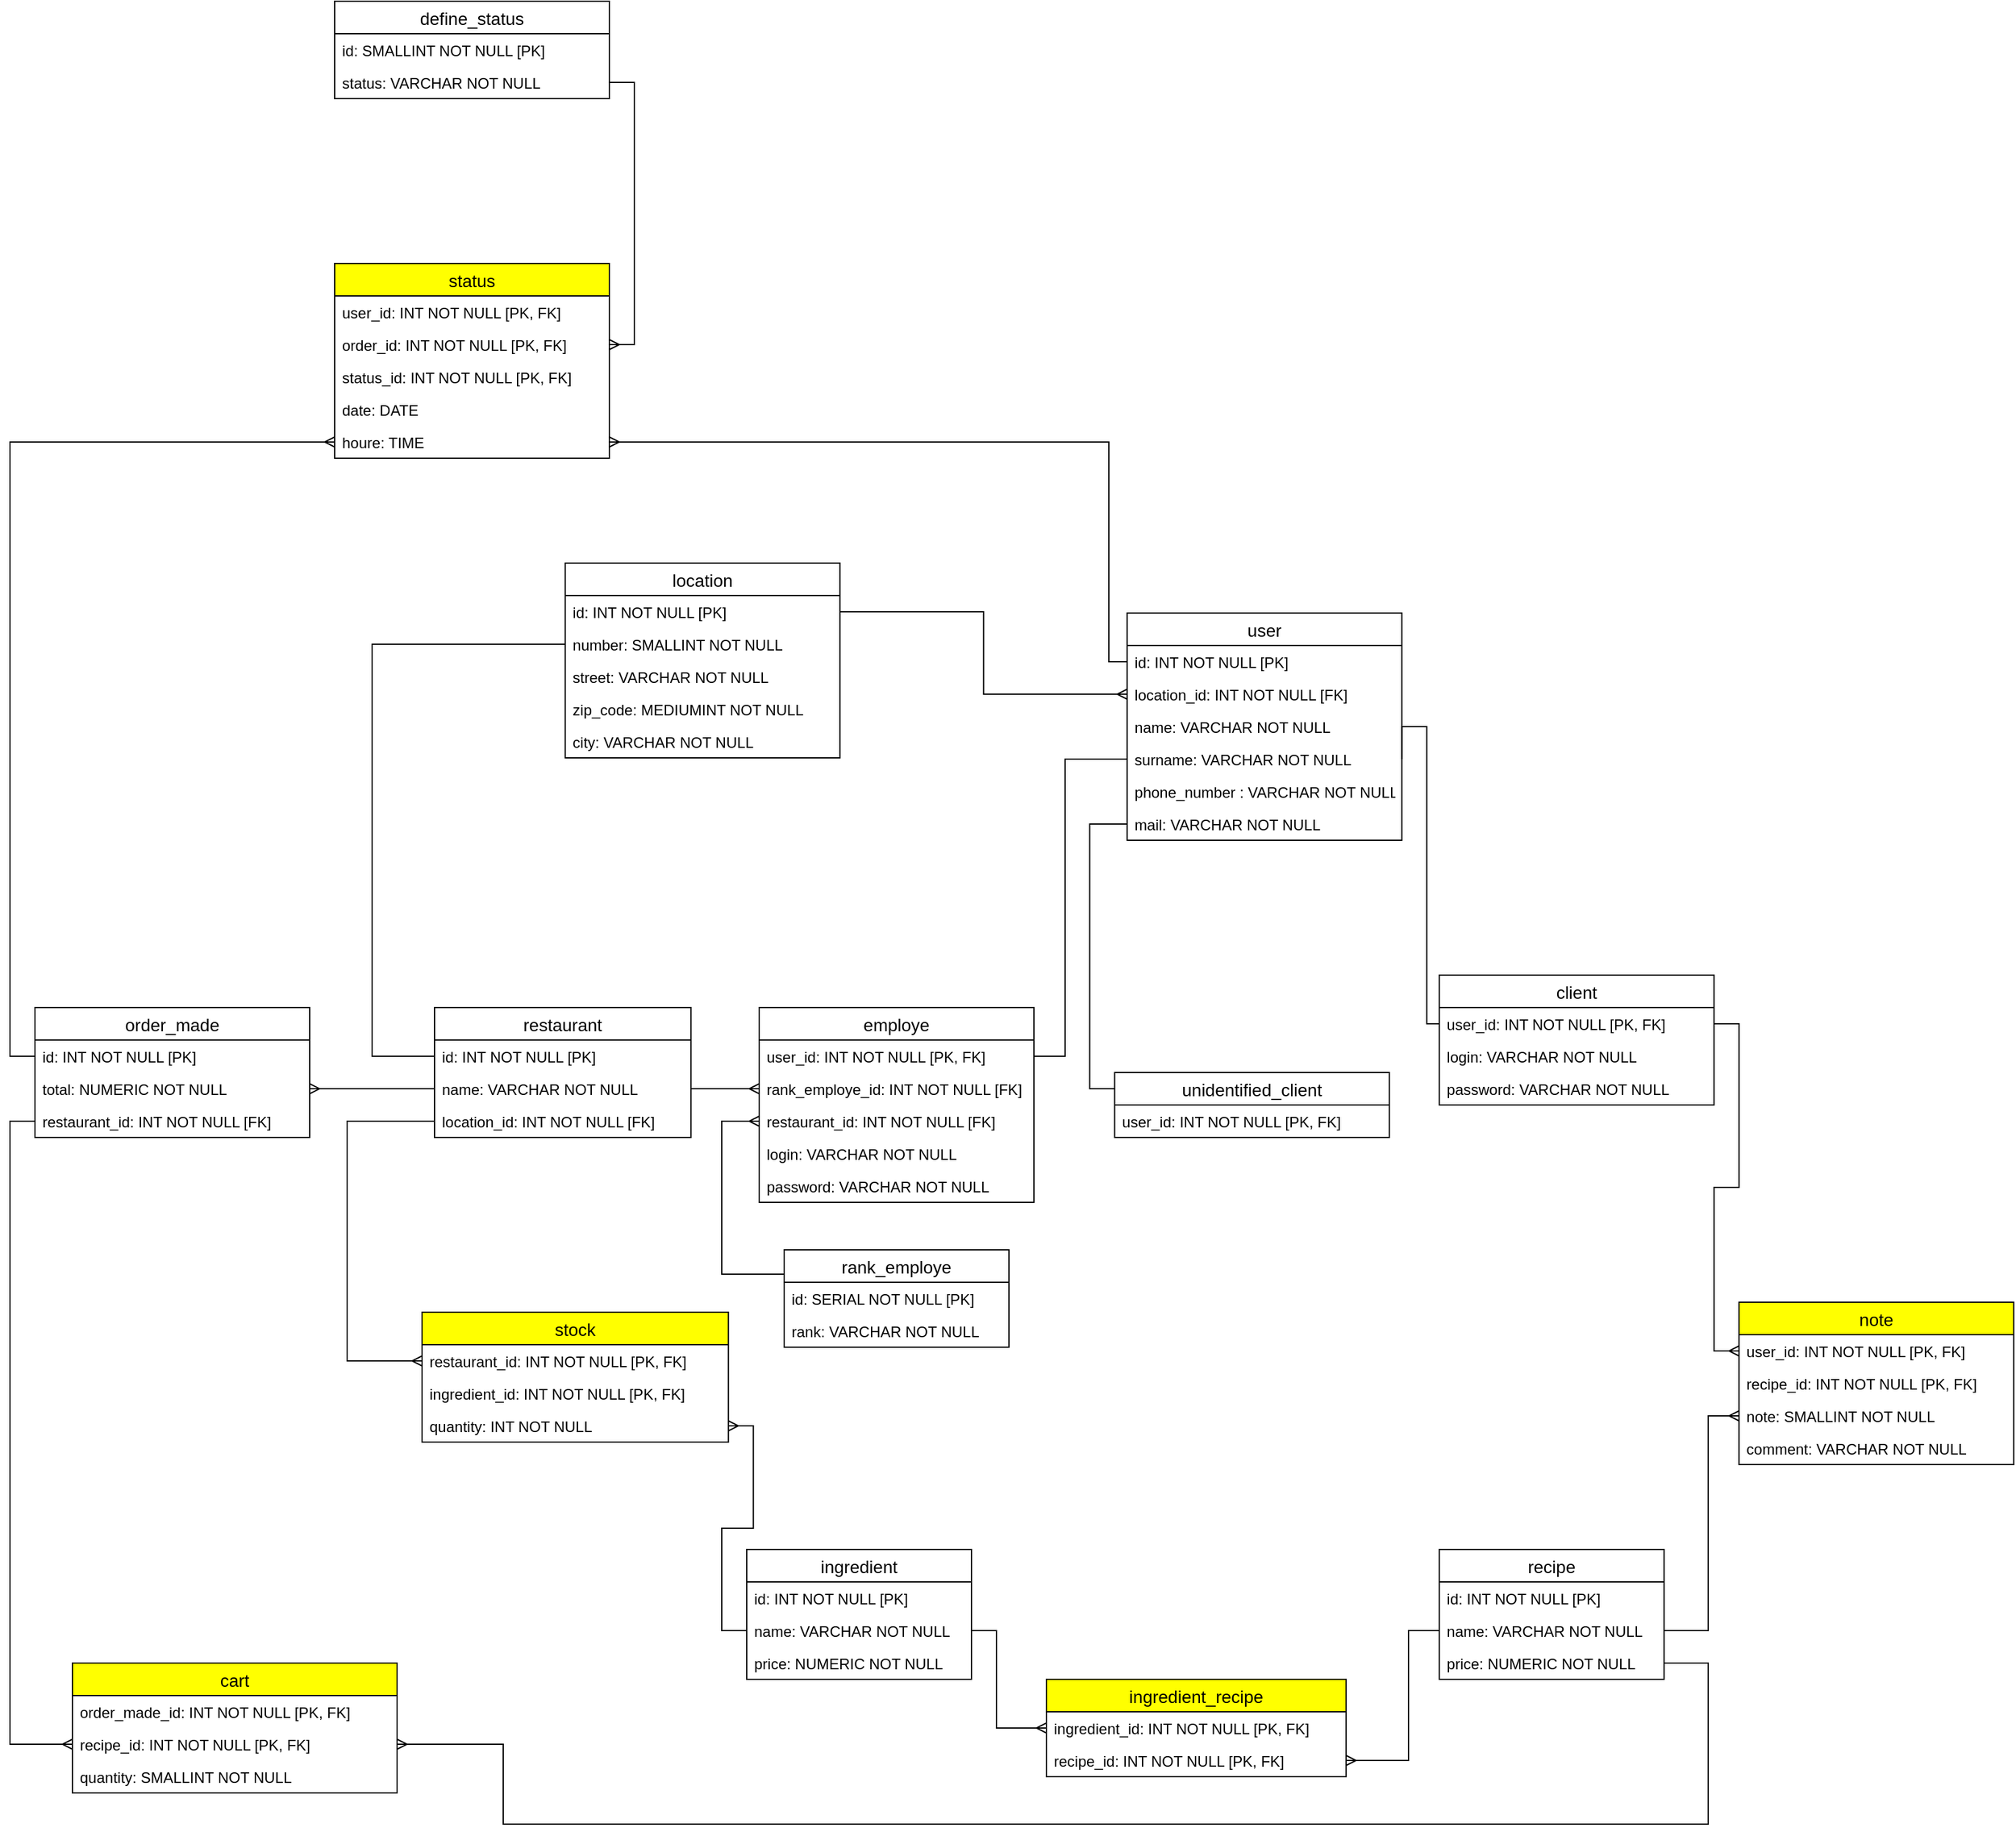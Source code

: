 <mxfile version="13.3.1" type="device"><diagram id="w1Un96-Gg3D-hxaQv8y9" name="Page-1"><mxGraphModel dx="1278" dy="2603" grid="1" gridSize="10" guides="1" tooltips="1" connect="1" arrows="1" fold="1" page="1" pageScale="1" pageWidth="1169" pageHeight="827" math="0" shadow="0"><root><mxCell id="0"/><mxCell id="1" parent="0"/><mxCell id="yK9QkEHsbMo2gQZb-u6y-4" style="edgeStyle=orthogonalEdgeStyle;rounded=0;orthogonalLoop=1;jettySize=auto;html=1;exitX=0;exitY=0.25;exitDx=0;exitDy=0;endArrow=none;endFill=0;entryX=0;entryY=0.5;entryDx=0;entryDy=0;" parent="1" source="Jl_KPv3wHxPZfp4Qd0QR-87" target="Jl_KPv3wHxPZfp4Qd0QR-50" edge="1"><mxGeometry relative="1" as="geometry"><mxPoint x="1654.67" y="-500" as="targetPoint"/></mxGeometry></mxCell><mxCell id="yK9QkEHsbMo2gQZb-u6y-2" style="edgeStyle=orthogonalEdgeStyle;rounded=0;orthogonalLoop=1;jettySize=auto;html=1;exitX=0;exitY=0.25;exitDx=0;exitDy=0;entryX=0;entryY=0.5;entryDx=0;entryDy=0;endArrow=ERmany;endFill=0;" parent="1" source="Jl_KPv3wHxPZfp4Qd0QR-66" target="sRkuaMpgPYv-Zhr0XMpz-1" edge="1"><mxGeometry relative="1" as="geometry"><Array as="points"><mxPoint x="1280" y="-171"/><mxPoint x="1280" y="-293"/></Array></mxGeometry></mxCell><mxCell id="yK9QkEHsbMo2gQZb-u6y-1" style="edgeStyle=orthogonalEdgeStyle;rounded=0;orthogonalLoop=1;jettySize=auto;html=1;exitX=1;exitY=0.5;exitDx=0;exitDy=0;entryX=0;entryY=0.5;entryDx=0;entryDy=0;endArrow=ERmany;endFill=0;" parent="1" source="Jl_KPv3wHxPZfp4Qd0QR-84" target="IeT95uy5YS2KifmsP6Df-18" edge="1"><mxGeometry relative="1" as="geometry"/></mxCell><mxCell id="yK9QkEHsbMo2gQZb-u6y-3" style="edgeStyle=orthogonalEdgeStyle;rounded=0;orthogonalLoop=1;jettySize=auto;html=1;exitX=0;exitY=0.5;exitDx=0;exitDy=0;entryX=1;entryY=0.5;entryDx=0;entryDy=0;endArrow=none;endFill=0;" parent="1" source="Jl_KPv3wHxPZfp4Qd0QR-48" target="Jl_KPv3wHxPZfp4Qd0QR-79" edge="1"><mxGeometry relative="1" as="geometry"><Array as="points"><mxPoint x="1555" y="-583"/><mxPoint x="1555" y="-345"/></Array></mxGeometry></mxCell><mxCell id="yK9QkEHsbMo2gQZb-u6y-5" style="edgeStyle=orthogonalEdgeStyle;rounded=0;orthogonalLoop=1;jettySize=auto;html=1;exitX=0;exitY=0.5;exitDx=0;exitDy=0;entryX=1;entryY=0.5;entryDx=0;entryDy=0;endArrow=none;endFill=0;" parent="1" source="Jl_KPv3wHxPZfp4Qd0QR-38" target="Jl_KPv3wHxPZfp4Qd0QR-48" edge="1"><mxGeometry relative="1" as="geometry"><Array as="points"><mxPoint x="1844.67" y="-371"/><mxPoint x="1844.67" y="-609"/></Array></mxGeometry></mxCell><mxCell id="yK9QkEHsbMo2gQZb-u6y-6" style="edgeStyle=orthogonalEdgeStyle;rounded=0;orthogonalLoop=1;jettySize=auto;html=1;exitX=0;exitY=0.5;exitDx=0;exitDy=0;entryX=1;entryY=0.5;entryDx=0;entryDy=0;endArrow=ERmany;endFill=0;" parent="1" source="Jl_KPv3wHxPZfp4Qd0QR-47" target="IeT95uy5YS2KifmsP6Df-41" edge="1"><mxGeometry relative="1" as="geometry"><Array as="points"><mxPoint x="1590" y="-661"/><mxPoint x="1590" y="-837"/></Array></mxGeometry></mxCell><mxCell id="yK9QkEHsbMo2gQZb-u6y-7" style="edgeStyle=orthogonalEdgeStyle;rounded=0;orthogonalLoop=1;jettySize=auto;html=1;exitX=0;exitY=0.5;exitDx=0;exitDy=0;entryX=0;entryY=0.5;entryDx=0;entryDy=0;endArrow=ERmany;endFill=0;" parent="1" source="Jl_KPv3wHxPZfp4Qd0QR-71" target="IeT95uy5YS2KifmsP6Df-41" edge="1"><mxGeometry relative="1" as="geometry"><Array as="points"><mxPoint x="710" y="-345"/><mxPoint x="710" y="-837"/></Array></mxGeometry></mxCell><mxCell id="yK9QkEHsbMo2gQZb-u6y-8" style="edgeStyle=orthogonalEdgeStyle;rounded=0;orthogonalLoop=1;jettySize=auto;html=1;exitX=0;exitY=0.5;exitDx=0;exitDy=0;entryX=1;entryY=0.5;entryDx=0;entryDy=0;endArrow=ERmany;endFill=0;" parent="1" source="Jl_KPv3wHxPZfp4Qd0QR-84" target="Jl_KPv3wHxPZfp4Qd0QR-86" edge="1"><mxGeometry relative="1" as="geometry"/></mxCell><mxCell id="yK9QkEHsbMo2gQZb-u6y-9" style="edgeStyle=orthogonalEdgeStyle;rounded=0;orthogonalLoop=1;jettySize=auto;html=1;exitX=0;exitY=0.5;exitDx=0;exitDy=0;entryX=0;entryY=0.5;entryDx=0;entryDy=0;endArrow=ERmany;endFill=0;" parent="1" source="Jl_KPv3wHxPZfp4Qd0QR-53" target="IeT95uy5YS2KifmsP6Df-30" edge="1"><mxGeometry relative="1" as="geometry"><Array as="points"><mxPoint x="980" y="-293"/><mxPoint x="980" y="-101"/></Array></mxGeometry></mxCell><mxCell id="yK9QkEHsbMo2gQZb-u6y-10" style="edgeStyle=orthogonalEdgeStyle;rounded=0;orthogonalLoop=1;jettySize=auto;html=1;exitX=1;exitY=0.5;exitDx=0;exitDy=0;entryX=0;entryY=0.5;entryDx=0;entryDy=0;endArrow=none;endFill=0;startArrow=ERmany;startFill=0;" parent="1" source="IeT95uy5YS2KifmsP6Df-26" target="Jl_KPv3wHxPZfp4Qd0QR-85" edge="1"><mxGeometry relative="1" as="geometry"/></mxCell><mxCell id="yK9QkEHsbMo2gQZb-u6y-11" style="edgeStyle=orthogonalEdgeStyle;rounded=0;orthogonalLoop=1;jettySize=auto;html=1;exitX=1;exitY=0.5;exitDx=0;exitDy=0;entryX=0;entryY=0.5;entryDx=0;entryDy=0;startArrow=none;startFill=0;endArrow=ERmany;endFill=0;" parent="1" source="Jl_KPv3wHxPZfp4Qd0QR-85" target="Jl_KPv3wHxPZfp4Qd0QR-102" edge="1"><mxGeometry relative="1" as="geometry"><Array as="points"><mxPoint x="1500" y="115"/><mxPoint x="1500" y="193"/></Array></mxGeometry></mxCell><mxCell id="yK9QkEHsbMo2gQZb-u6y-12" style="edgeStyle=orthogonalEdgeStyle;rounded=0;orthogonalLoop=1;jettySize=auto;html=1;exitX=1;exitY=0.5;exitDx=0;exitDy=0;entryX=0;entryY=0.5;entryDx=0;entryDy=0;startArrow=ERmany;startFill=0;endArrow=none;endFill=0;" parent="1" source="Jl_KPv3wHxPZfp4Qd0QR-103" target="KxdXnhwv-9RvHlN4lZD0-20" edge="1"><mxGeometry relative="1" as="geometry"><Array as="points"><mxPoint x="1830" y="219"/><mxPoint x="1830" y="115"/></Array></mxGeometry></mxCell><mxCell id="yK9QkEHsbMo2gQZb-u6y-14" style="edgeStyle=orthogonalEdgeStyle;rounded=0;orthogonalLoop=1;jettySize=auto;html=1;exitX=0;exitY=0.5;exitDx=0;exitDy=0;entryX=1;entryY=0.5;entryDx=0;entryDy=0;startArrow=ERmany;startFill=0;endArrow=none;endFill=0;" parent="1" source="KxdXnhwv-9RvHlN4lZD0-11" target="Jl_KPv3wHxPZfp4Qd0QR-38" edge="1"><mxGeometry relative="1" as="geometry"><mxPoint x="2075.99" y="-335.848" as="targetPoint"/></mxGeometry></mxCell><mxCell id="yK9QkEHsbMo2gQZb-u6y-15" style="edgeStyle=orthogonalEdgeStyle;rounded=0;orthogonalLoop=1;jettySize=auto;html=1;exitX=0;exitY=0.5;exitDx=0;exitDy=0;entryX=1;entryY=0.5;entryDx=0;entryDy=0;startArrow=ERmany;startFill=0;endArrow=none;endFill=0;" parent="1" source="KxdXnhwv-9RvHlN4lZD0-13" target="KxdXnhwv-9RvHlN4lZD0-20" edge="1"><mxGeometry relative="1" as="geometry"><Array as="points"><mxPoint x="2070" y="-57"/><mxPoint x="2070" y="115"/></Array></mxGeometry></mxCell><mxCell id="yK9QkEHsbMo2gQZb-u6y-18" style="edgeStyle=orthogonalEdgeStyle;rounded=0;orthogonalLoop=1;jettySize=auto;html=1;entryX=0;entryY=0.5;entryDx=0;entryDy=0;startArrow=ERmany;startFill=0;endArrow=none;endFill=0;exitX=0;exitY=0.5;exitDx=0;exitDy=0;" parent="1" source="CuZhnW8yilsVk-IzMMFu-3" edge="1"><mxGeometry relative="1" as="geometry"><mxPoint x="784.67" y="220" as="sourcePoint"/><Array as="points"><mxPoint x="710" y="206"/><mxPoint x="710" y="-293"/></Array><mxPoint x="730.0" y="-293" as="targetPoint"/></mxGeometry></mxCell><mxCell id="yK9QkEHsbMo2gQZb-u6y-19" style="edgeStyle=orthogonalEdgeStyle;rounded=0;orthogonalLoop=1;jettySize=auto;html=1;exitX=1;exitY=0.5;exitDx=0;exitDy=0;startArrow=ERmany;startFill=0;endArrow=none;endFill=0;entryX=1;entryY=0.5;entryDx=0;entryDy=0;" parent="1" source="CuZhnW8yilsVk-IzMMFu-3" target="Jl_KPv3wHxPZfp4Qd0QR-64" edge="1"><mxGeometry relative="1" as="geometry"><mxPoint x="1484.67" y="240.0" as="targetPoint"/><Array as="points"><mxPoint x="1105" y="206"/><mxPoint x="1105" y="270"/><mxPoint x="2070" y="270"/><mxPoint x="2070" y="141"/></Array></mxGeometry></mxCell><mxCell id="Jl_KPv3wHxPZfp4Qd0QR-46" value="user" style="swimlane;fontStyle=0;childLayout=stackLayout;horizontal=1;startSize=26;horizontalStack=0;resizeParent=1;resizeParentMax=0;resizeLast=0;collapsible=1;marginBottom=0;align=center;fontSize=14;labelBackgroundColor=#ffffff;strokeColor=#000000;" parent="1" vertex="1"><mxGeometry x="1604.67" y="-700" width="220" height="182" as="geometry"/></mxCell><mxCell id="Jl_KPv3wHxPZfp4Qd0QR-47" value="id: INT NOT NULL [PK]" style="text;strokeColor=none;fillColor=none;spacingLeft=4;spacingRight=4;overflow=hidden;rotatable=0;points=[[0,0.5],[1,0.5]];portConstraint=eastwest;fontSize=12;" parent="Jl_KPv3wHxPZfp4Qd0QR-46" vertex="1"><mxGeometry y="26" width="220" height="26" as="geometry"/></mxCell><mxCell id="yK9QkEHsbMo2gQZb-u6y-27" value="location_id: INT NOT NULL [FK]" style="text;strokeColor=none;fillColor=none;spacingLeft=4;spacingRight=4;overflow=hidden;rotatable=0;points=[[0,0.5],[1,0.5]];portConstraint=eastwest;fontSize=12;" parent="Jl_KPv3wHxPZfp4Qd0QR-46" vertex="1"><mxGeometry y="52" width="220" height="26" as="geometry"/></mxCell><mxCell id="Jl_KPv3wHxPZfp4Qd0QR-82" value="name: VARCHAR NOT NULL" style="text;strokeColor=none;fillColor=none;spacingLeft=4;spacingRight=4;overflow=hidden;rotatable=0;points=[[0,0.5],[1,0.5]];portConstraint=eastwest;fontSize=12;" parent="Jl_KPv3wHxPZfp4Qd0QR-46" vertex="1"><mxGeometry y="78" width="220" height="26" as="geometry"/></mxCell><mxCell id="Jl_KPv3wHxPZfp4Qd0QR-48" value="surname: VARCHAR NOT NULL" style="text;strokeColor=none;fillColor=none;spacingLeft=4;spacingRight=4;overflow=hidden;rotatable=0;points=[[0,0.5],[1,0.5]];portConstraint=eastwest;fontSize=12;" parent="Jl_KPv3wHxPZfp4Qd0QR-46" vertex="1"><mxGeometry y="104" width="220" height="26" as="geometry"/></mxCell><mxCell id="Jl_KPv3wHxPZfp4Qd0QR-49" value="phone_number : VARCHAR NOT NULL" style="text;strokeColor=none;fillColor=none;spacingLeft=4;spacingRight=4;overflow=hidden;rotatable=0;points=[[0,0.5],[1,0.5]];portConstraint=eastwest;fontSize=12;" parent="Jl_KPv3wHxPZfp4Qd0QR-46" vertex="1"><mxGeometry y="130" width="220" height="26" as="geometry"/></mxCell><mxCell id="Jl_KPv3wHxPZfp4Qd0QR-50" value="mail: VARCHAR NOT NULL" style="text;strokeColor=none;fillColor=none;spacingLeft=4;spacingRight=4;overflow=hidden;rotatable=0;points=[[0,0.5],[1,0.5]];portConstraint=eastwest;fontSize=12;" parent="Jl_KPv3wHxPZfp4Qd0QR-46" vertex="1"><mxGeometry y="156" width="220" height="26" as="geometry"/></mxCell><mxCell id="Jl_KPv3wHxPZfp4Qd0QR-37" value="client" style="swimlane;fontStyle=0;childLayout=stackLayout;horizontal=1;startSize=26;horizontalStack=0;resizeParent=1;resizeParentMax=0;resizeLast=0;collapsible=1;marginBottom=0;align=center;fontSize=14;labelBackgroundColor=#ffffff;strokeColor=#000000;" parent="1" vertex="1"><mxGeometry x="1854.67" y="-410" width="220" height="104" as="geometry"/></mxCell><mxCell id="Jl_KPv3wHxPZfp4Qd0QR-38" value="user_id: INT NOT NULL [PK, FK]" style="text;strokeColor=none;fillColor=none;spacingLeft=4;spacingRight=4;overflow=hidden;rotatable=0;points=[[0,0.5],[1,0.5]];portConstraint=eastwest;fontSize=12;" parent="Jl_KPv3wHxPZfp4Qd0QR-37" vertex="1"><mxGeometry y="26" width="220" height="26" as="geometry"/></mxCell><mxCell id="8IsVejjLXeUHHEDnK7iu-3" value="login: VARCHAR NOT NULL" style="text;strokeColor=none;fillColor=none;spacingLeft=4;spacingRight=4;overflow=hidden;rotatable=0;points=[[0,0.5],[1,0.5]];portConstraint=eastwest;fontSize=12;" parent="Jl_KPv3wHxPZfp4Qd0QR-37" vertex="1"><mxGeometry y="52" width="220" height="26" as="geometry"/></mxCell><mxCell id="8IsVejjLXeUHHEDnK7iu-4" value="password: VARCHAR NOT NULL" style="text;strokeColor=none;fillColor=none;spacingLeft=4;spacingRight=4;overflow=hidden;rotatable=0;points=[[0,0.5],[1,0.5]];portConstraint=eastwest;fontSize=12;" parent="Jl_KPv3wHxPZfp4Qd0QR-37" vertex="1"><mxGeometry y="78" width="220" height="26" as="geometry"/></mxCell><mxCell id="Jl_KPv3wHxPZfp4Qd0QR-87" value="unidentified_client" style="swimlane;fontStyle=0;childLayout=stackLayout;horizontal=1;startSize=26;horizontalStack=0;resizeParent=1;resizeParentMax=0;resizeLast=0;collapsible=1;marginBottom=0;align=center;fontSize=14;labelBackgroundColor=#ffffff;strokeColor=#000000;" parent="1" vertex="1"><mxGeometry x="1594.67" y="-332" width="220" height="52" as="geometry"/></mxCell><mxCell id="Jl_KPv3wHxPZfp4Qd0QR-88" value="user_id: INT NOT NULL [PK, FK]" style="text;strokeColor=none;fillColor=none;spacingLeft=4;spacingRight=4;overflow=hidden;rotatable=0;points=[[0,0.5],[1,0.5]];portConstraint=eastwest;fontSize=12;" parent="Jl_KPv3wHxPZfp4Qd0QR-87" vertex="1"><mxGeometry y="26" width="220" height="26" as="geometry"/></mxCell><mxCell id="KxdXnhwv-9RvHlN4lZD0-10" value="note" style="swimlane;fontStyle=0;childLayout=stackLayout;horizontal=1;startSize=26;horizontalStack=0;resizeParent=1;resizeParentMax=0;resizeLast=0;collapsible=1;marginBottom=0;align=center;fontSize=14;labelBackgroundColor=none;strokeColor=#000000;fillColor=#FFFF00;" parent="1" vertex="1"><mxGeometry x="2094.67" y="-148" width="220" height="130" as="geometry"/></mxCell><mxCell id="KxdXnhwv-9RvHlN4lZD0-11" value="user_id: INT NOT NULL [PK, FK]" style="text;strokeColor=none;fillColor=none;spacingLeft=4;spacingRight=4;overflow=hidden;rotatable=0;points=[[0,0.5],[1,0.5]];portConstraint=eastwest;fontSize=12;" parent="KxdXnhwv-9RvHlN4lZD0-10" vertex="1"><mxGeometry y="26" width="220" height="26" as="geometry"/></mxCell><mxCell id="KxdXnhwv-9RvHlN4lZD0-12" value="recipe_id: INT NOT NULL [PK, FK]" style="text;strokeColor=none;fillColor=none;spacingLeft=4;spacingRight=4;overflow=hidden;rotatable=0;points=[[0,0.5],[1,0.5]];portConstraint=eastwest;fontSize=12;" parent="KxdXnhwv-9RvHlN4lZD0-10" vertex="1"><mxGeometry y="52" width="220" height="26" as="geometry"/></mxCell><mxCell id="KxdXnhwv-9RvHlN4lZD0-13" value="note: SMALLINT NOT NULL" style="text;strokeColor=none;fillColor=none;spacingLeft=4;spacingRight=4;overflow=hidden;rotatable=0;points=[[0,0.5],[1,0.5]];portConstraint=eastwest;fontSize=12;" parent="KxdXnhwv-9RvHlN4lZD0-10" vertex="1"><mxGeometry y="78" width="220" height="26" as="geometry"/></mxCell><mxCell id="KxdXnhwv-9RvHlN4lZD0-14" value="comment: VARCHAR NOT NULL" style="text;strokeColor=none;fillColor=none;spacingLeft=4;spacingRight=4;overflow=hidden;rotatable=0;points=[[0,0.5],[1,0.5]];portConstraint=eastwest;fontSize=12;" parent="KxdXnhwv-9RvHlN4lZD0-10" vertex="1"><mxGeometry y="104" width="220" height="26" as="geometry"/></mxCell><mxCell id="IeT95uy5YS2KifmsP6Df-37" value="status" style="swimlane;fontStyle=0;childLayout=stackLayout;horizontal=1;startSize=26;horizontalStack=0;resizeParent=1;resizeParentMax=0;resizeLast=0;collapsible=1;marginBottom=0;align=center;fontSize=14;labelBackgroundColor=none;strokeColor=#000000;fillColor=#FFFF00;" parent="1" vertex="1"><mxGeometry x="970.0" y="-980" width="220" height="156" as="geometry"/></mxCell><mxCell id="IeT95uy5YS2KifmsP6Df-38" value="user_id: INT NOT NULL [PK, FK]" style="text;strokeColor=none;fillColor=none;spacingLeft=4;spacingRight=4;overflow=hidden;rotatable=0;points=[[0,0.5],[1,0.5]];portConstraint=eastwest;fontSize=12;" parent="IeT95uy5YS2KifmsP6Df-37" vertex="1"><mxGeometry y="26" width="220" height="26" as="geometry"/></mxCell><mxCell id="IeT95uy5YS2KifmsP6Df-39" value="order_id: INT NOT NULL [PK, FK]" style="text;strokeColor=none;fillColor=none;spacingLeft=4;spacingRight=4;overflow=hidden;rotatable=0;points=[[0,0.5],[1,0.5]];portConstraint=eastwest;fontSize=12;" parent="IeT95uy5YS2KifmsP6Df-37" vertex="1"><mxGeometry y="52" width="220" height="26" as="geometry"/></mxCell><mxCell id="IeT95uy5YS2KifmsP6Df-42" value="status_id: INT NOT NULL [PK, FK]" style="text;strokeColor=none;fillColor=none;spacingLeft=4;spacingRight=4;overflow=hidden;rotatable=0;points=[[0,0.5],[1,0.5]];portConstraint=eastwest;fontSize=12;" parent="IeT95uy5YS2KifmsP6Df-37" vertex="1"><mxGeometry y="78" width="220" height="26" as="geometry"/></mxCell><mxCell id="IeT95uy5YS2KifmsP6Df-40" value="date: DATE" style="text;strokeColor=none;fillColor=none;spacingLeft=4;spacingRight=4;overflow=hidden;rotatable=0;points=[[0,0.5],[1,0.5]];portConstraint=eastwest;fontSize=12;" parent="IeT95uy5YS2KifmsP6Df-37" vertex="1"><mxGeometry y="104" width="220" height="26" as="geometry"/></mxCell><mxCell id="IeT95uy5YS2KifmsP6Df-41" value="houre: TIME" style="text;strokeColor=none;fillColor=none;spacingLeft=4;spacingRight=4;overflow=hidden;rotatable=0;points=[[0,0.5],[1,0.5]];portConstraint=eastwest;fontSize=12;" parent="IeT95uy5YS2KifmsP6Df-37" vertex="1"><mxGeometry y="130" width="220" height="26" as="geometry"/></mxCell><mxCell id="yK9QkEHsbMo2gQZb-u6y-21" value="location" style="swimlane;fontStyle=0;childLayout=stackLayout;horizontal=1;startSize=26;horizontalStack=0;resizeParent=1;resizeParentMax=0;resizeLast=0;collapsible=1;marginBottom=0;align=center;fontSize=14;labelBackgroundColor=none;strokeColor=#000000;fillColor=none;" parent="1" vertex="1"><mxGeometry x="1154.67" y="-740" width="220" height="156" as="geometry"/></mxCell><mxCell id="yK9QkEHsbMo2gQZb-u6y-22" value="id: INT NOT NULL [PK]" style="text;strokeColor=none;fillColor=none;spacingLeft=4;spacingRight=4;overflow=hidden;rotatable=0;points=[[0,0.5],[1,0.5]];portConstraint=eastwest;fontSize=12;" parent="yK9QkEHsbMo2gQZb-u6y-21" vertex="1"><mxGeometry y="26" width="220" height="26" as="geometry"/></mxCell><mxCell id="yK9QkEHsbMo2gQZb-u6y-30" value="number: SMALLINT NOT NULL" style="text;strokeColor=none;fillColor=none;spacingLeft=4;spacingRight=4;overflow=hidden;rotatable=0;points=[[0,0.5],[1,0.5]];portConstraint=eastwest;fontSize=12;" parent="yK9QkEHsbMo2gQZb-u6y-21" vertex="1"><mxGeometry y="52" width="220" height="26" as="geometry"/></mxCell><mxCell id="yK9QkEHsbMo2gQZb-u6y-23" value="street: VARCHAR NOT NULL" style="text;strokeColor=none;fillColor=none;spacingLeft=4;spacingRight=4;overflow=hidden;rotatable=0;points=[[0,0.5],[1,0.5]];portConstraint=eastwest;fontSize=12;" parent="yK9QkEHsbMo2gQZb-u6y-21" vertex="1"><mxGeometry y="78" width="220" height="26" as="geometry"/></mxCell><mxCell id="yK9QkEHsbMo2gQZb-u6y-24" value="zip_code: MEDIUMINT NOT NULL" style="text;strokeColor=none;fillColor=none;spacingLeft=4;spacingRight=4;overflow=hidden;rotatable=0;points=[[0,0.5],[1,0.5]];portConstraint=eastwest;fontSize=12;" parent="yK9QkEHsbMo2gQZb-u6y-21" vertex="1"><mxGeometry y="104" width="220" height="26" as="geometry"/></mxCell><mxCell id="yK9QkEHsbMo2gQZb-u6y-25" value="city: VARCHAR NOT NULL" style="text;strokeColor=none;fillColor=none;spacingLeft=4;spacingRight=4;overflow=hidden;rotatable=0;points=[[0,0.5],[1,0.5]];portConstraint=eastwest;fontSize=12;" parent="yK9QkEHsbMo2gQZb-u6y-21" vertex="1"><mxGeometry y="130" width="220" height="26" as="geometry"/></mxCell><mxCell id="yK9QkEHsbMo2gQZb-u6y-28" style="edgeStyle=orthogonalEdgeStyle;rounded=0;orthogonalLoop=1;jettySize=auto;html=1;entryX=1;entryY=0.5;entryDx=0;entryDy=0;startArrow=ERmany;startFill=0;endArrow=none;endFill=0;exitX=0;exitY=0.5;exitDx=0;exitDy=0;" parent="1" source="yK9QkEHsbMo2gQZb-u6y-27" target="yK9QkEHsbMo2gQZb-u6y-22" edge="1"><mxGeometry relative="1" as="geometry"><mxPoint x="1550" y="-635" as="sourcePoint"/></mxGeometry></mxCell><mxCell id="yK9QkEHsbMo2gQZb-u6y-29" style="edgeStyle=orthogonalEdgeStyle;rounded=0;orthogonalLoop=1;jettySize=auto;html=1;entryX=0;entryY=0.5;entryDx=0;entryDy=0;startArrow=none;startFill=0;endArrow=none;endFill=0;exitX=0;exitY=0.5;exitDx=0;exitDy=0;" parent="1" source="yK9QkEHsbMo2gQZb-u6y-30" target="Jl_KPv3wHxPZfp4Qd0QR-52" edge="1"><mxGeometry relative="1" as="geometry"><mxPoint x="1120" y="-700" as="sourcePoint"/><Array as="points"><mxPoint x="1000" y="-675"/><mxPoint x="1000" y="-345"/></Array></mxGeometry></mxCell><mxCell id="Jl_KPv3wHxPZfp4Qd0QR-70" value="order_made" style="swimlane;fontStyle=0;childLayout=stackLayout;horizontal=1;startSize=26;horizontalStack=0;resizeParent=1;resizeParentMax=0;resizeLast=0;collapsible=1;marginBottom=0;align=center;fontSize=14;labelBackgroundColor=#ffffff;strokeColor=#000000;" parent="1" vertex="1"><mxGeometry x="730" y="-384" width="220" height="104" as="geometry"/></mxCell><mxCell id="Jl_KPv3wHxPZfp4Qd0QR-71" value="id: INT NOT NULL [PK]" style="text;strokeColor=none;fillColor=none;spacingLeft=4;spacingRight=4;overflow=hidden;rotatable=0;points=[[0,0.5],[1,0.5]];portConstraint=eastwest;fontSize=12;" parent="Jl_KPv3wHxPZfp4Qd0QR-70" vertex="1"><mxGeometry y="26" width="220" height="26" as="geometry"/></mxCell><mxCell id="Jl_KPv3wHxPZfp4Qd0QR-86" value="total: NUMERIC NOT NULL" style="text;strokeColor=none;fillColor=none;spacingLeft=4;spacingRight=4;overflow=hidden;rotatable=0;points=[[0,0.5],[1,0.5]];portConstraint=eastwest;fontSize=12;" parent="Jl_KPv3wHxPZfp4Qd0QR-70" vertex="1"><mxGeometry y="52" width="220" height="26" as="geometry"/></mxCell><mxCell id="yK9QkEHsbMo2gQZb-u6y-20" value="restaurant_id: INT NOT NULL [FK]" style="text;strokeColor=none;fillColor=none;spacingLeft=4;spacingRight=4;overflow=hidden;rotatable=0;points=[[0,0.5],[1,0.5]];portConstraint=eastwest;fontSize=12;" parent="Jl_KPv3wHxPZfp4Qd0QR-70" vertex="1"><mxGeometry y="78" width="220" height="26" as="geometry"/></mxCell><mxCell id="Jl_KPv3wHxPZfp4Qd0QR-51" value="restaurant" style="swimlane;fontStyle=0;childLayout=stackLayout;horizontal=1;startSize=26;horizontalStack=0;resizeParent=1;resizeParentMax=0;resizeLast=0;collapsible=1;marginBottom=0;align=center;fontSize=14;labelBackgroundColor=#ffffff;strokeColor=#000000;" parent="1" vertex="1"><mxGeometry x="1050" y="-384" width="205.33" height="104" as="geometry"/></mxCell><mxCell id="Jl_KPv3wHxPZfp4Qd0QR-52" value="id: INT NOT NULL [PK]" style="text;strokeColor=none;fillColor=none;spacingLeft=4;spacingRight=4;overflow=hidden;rotatable=0;points=[[0,0.5],[1,0.5]];portConstraint=eastwest;fontSize=12;" parent="Jl_KPv3wHxPZfp4Qd0QR-51" vertex="1"><mxGeometry y="26" width="205.33" height="26" as="geometry"/></mxCell><mxCell id="Jl_KPv3wHxPZfp4Qd0QR-84" value="name: VARCHAR NOT NULL" style="text;strokeColor=none;fillColor=none;spacingLeft=4;spacingRight=4;overflow=hidden;rotatable=0;points=[[0,0.5],[1,0.5]];portConstraint=eastwest;fontSize=12;" parent="Jl_KPv3wHxPZfp4Qd0QR-51" vertex="1"><mxGeometry y="52" width="205.33" height="26" as="geometry"/></mxCell><mxCell id="Jl_KPv3wHxPZfp4Qd0QR-53" value="location_id: INT NOT NULL [FK]" style="text;strokeColor=none;fillColor=none;spacingLeft=4;spacingRight=4;overflow=hidden;rotatable=0;points=[[0,0.5],[1,0.5]];portConstraint=eastwest;fontSize=12;" parent="Jl_KPv3wHxPZfp4Qd0QR-51" vertex="1"><mxGeometry y="78" width="205.33" height="26" as="geometry"/></mxCell><mxCell id="Jl_KPv3wHxPZfp4Qd0QR-78" value="employe" style="swimlane;fontStyle=0;childLayout=stackLayout;horizontal=1;startSize=26;horizontalStack=0;resizeParent=1;resizeParentMax=0;resizeLast=0;collapsible=1;marginBottom=0;align=center;fontSize=14;labelBackgroundColor=#ffffff;strokeColor=#000000;" parent="1" vertex="1"><mxGeometry x="1310" y="-384" width="220" height="156" as="geometry"/></mxCell><mxCell id="Jl_KPv3wHxPZfp4Qd0QR-79" value="user_id: INT NOT NULL [PK, FK]" style="text;strokeColor=none;fillColor=none;spacingLeft=4;spacingRight=4;overflow=hidden;rotatable=0;points=[[0,0.5],[1,0.5]];portConstraint=eastwest;fontSize=12;" parent="Jl_KPv3wHxPZfp4Qd0QR-78" vertex="1"><mxGeometry y="26" width="220" height="26" as="geometry"/></mxCell><mxCell id="IeT95uy5YS2KifmsP6Df-18" value="rank_employe_id: INT NOT NULL [FK]" style="text;strokeColor=none;fillColor=none;spacingLeft=4;spacingRight=4;overflow=hidden;rotatable=0;points=[[0,0.5],[1,0.5]];portConstraint=eastwest;fontSize=12;" parent="Jl_KPv3wHxPZfp4Qd0QR-78" vertex="1"><mxGeometry y="52" width="220" height="26" as="geometry"/></mxCell><mxCell id="sRkuaMpgPYv-Zhr0XMpz-1" value="restaurant_id: INT NOT NULL [FK]" style="text;strokeColor=none;fillColor=none;spacingLeft=4;spacingRight=4;overflow=hidden;rotatable=0;points=[[0,0.5],[1,0.5]];portConstraint=eastwest;fontSize=12;" parent="Jl_KPv3wHxPZfp4Qd0QR-78" vertex="1"><mxGeometry y="78" width="220" height="26" as="geometry"/></mxCell><mxCell id="8IsVejjLXeUHHEDnK7iu-1" value="login: VARCHAR NOT NULL" style="text;strokeColor=none;fillColor=none;spacingLeft=4;spacingRight=4;overflow=hidden;rotatable=0;points=[[0,0.5],[1,0.5]];portConstraint=eastwest;fontSize=12;" parent="Jl_KPv3wHxPZfp4Qd0QR-78" vertex="1"><mxGeometry y="104" width="220" height="26" as="geometry"/></mxCell><mxCell id="8IsVejjLXeUHHEDnK7iu-2" value="password: VARCHAR NOT NULL" style="text;strokeColor=none;fillColor=none;spacingLeft=4;spacingRight=4;overflow=hidden;rotatable=0;points=[[0,0.5],[1,0.5]];portConstraint=eastwest;fontSize=12;" parent="Jl_KPv3wHxPZfp4Qd0QR-78" vertex="1"><mxGeometry y="130" width="220" height="26" as="geometry"/></mxCell><mxCell id="IeT95uy5YS2KifmsP6Df-23" value="stock" style="swimlane;fontStyle=0;childLayout=stackLayout;horizontal=1;startSize=26;horizontalStack=0;resizeParent=1;resizeParentMax=0;resizeLast=0;collapsible=1;marginBottom=0;align=center;fontSize=14;labelBackgroundColor=none;strokeColor=#000000;fillColor=#FFFF00;" parent="1" vertex="1"><mxGeometry x="1040" y="-140" width="245.33" height="104" as="geometry"/></mxCell><mxCell id="IeT95uy5YS2KifmsP6Df-30" value="restaurant_id: INT NOT NULL [PK, FK]" style="text;strokeColor=none;fillColor=none;spacingLeft=4;spacingRight=4;overflow=hidden;rotatable=0;points=[[0,0.5],[1,0.5]];portConstraint=eastwest;fontSize=12;" parent="IeT95uy5YS2KifmsP6Df-23" vertex="1"><mxGeometry y="26" width="245.33" height="26" as="geometry"/></mxCell><mxCell id="IeT95uy5YS2KifmsP6Df-25" value="ingredient_id: INT NOT NULL [PK, FK]" style="text;strokeColor=none;fillColor=none;spacingLeft=4;spacingRight=4;overflow=hidden;rotatable=0;points=[[0,0.5],[1,0.5]];portConstraint=eastwest;fontSize=12;" parent="IeT95uy5YS2KifmsP6Df-23" vertex="1"><mxGeometry y="52" width="245.33" height="26" as="geometry"/></mxCell><mxCell id="IeT95uy5YS2KifmsP6Df-26" value="quantity: INT NOT NULL" style="text;strokeColor=none;fillColor=none;spacingLeft=4;spacingRight=4;overflow=hidden;rotatable=0;points=[[0,0.5],[1,0.5]];portConstraint=eastwest;fontSize=12;" parent="IeT95uy5YS2KifmsP6Df-23" vertex="1"><mxGeometry y="78" width="245.33" height="26" as="geometry"/></mxCell><mxCell id="CuZhnW8yilsVk-IzMMFu-1" value="cart" style="swimlane;fontStyle=0;childLayout=stackLayout;horizontal=1;startSize=26;horizontalStack=0;resizeParent=1;resizeParentMax=0;resizeLast=0;collapsible=1;marginBottom=0;align=center;fontSize=14;fillColor=#FFFF00;" parent="1" vertex="1"><mxGeometry x="760" y="141" width="260" height="104" as="geometry"/></mxCell><mxCell id="CuZhnW8yilsVk-IzMMFu-2" value="order_made_id: INT NOT NULL [PK, FK]" style="text;strokeColor=none;fillColor=none;spacingLeft=4;spacingRight=4;overflow=hidden;rotatable=0;points=[[0,0.5],[1,0.5]];portConstraint=eastwest;fontSize=12;labelBackgroundColor=#ffffff;" parent="CuZhnW8yilsVk-IzMMFu-1" vertex="1"><mxGeometry y="26" width="260" height="26" as="geometry"/></mxCell><mxCell id="CuZhnW8yilsVk-IzMMFu-3" value="recipe_id: INT NOT NULL [PK, FK]" style="text;strokeColor=none;fillColor=none;spacingLeft=4;spacingRight=4;overflow=hidden;rotatable=0;points=[[0,0.5],[1,0.5]];portConstraint=eastwest;fontSize=12;" parent="CuZhnW8yilsVk-IzMMFu-1" vertex="1"><mxGeometry y="52" width="260" height="26" as="geometry"/></mxCell><mxCell id="CuZhnW8yilsVk-IzMMFu-5" value="quantity: SMALLINT NOT NULL" style="text;strokeColor=none;fillColor=none;spacingLeft=4;spacingRight=4;overflow=hidden;rotatable=0;points=[[0,0.5],[1,0.5]];portConstraint=eastwest;fontSize=12;" parent="CuZhnW8yilsVk-IzMMFu-1" vertex="1"><mxGeometry y="78" width="260" height="26" as="geometry"/></mxCell><mxCell id="Jl_KPv3wHxPZfp4Qd0QR-62" value="recipe" style="swimlane;fontStyle=0;childLayout=stackLayout;horizontal=1;startSize=26;horizontalStack=0;resizeParent=1;resizeParentMax=0;resizeLast=0;collapsible=1;marginBottom=0;align=center;fontSize=14;" parent="1" vertex="1"><mxGeometry x="1854.67" y="50" width="180" height="104" as="geometry"/></mxCell><mxCell id="Jl_KPv3wHxPZfp4Qd0QR-63" value="id: INT NOT NULL [PK]" style="text;strokeColor=none;fillColor=none;spacingLeft=4;spacingRight=4;overflow=hidden;rotatable=0;points=[[0,0.5],[1,0.5]];portConstraint=eastwest;fontSize=12;labelBackgroundColor=#ffffff;" parent="Jl_KPv3wHxPZfp4Qd0QR-62" vertex="1"><mxGeometry y="26" width="180" height="26" as="geometry"/></mxCell><mxCell id="KxdXnhwv-9RvHlN4lZD0-20" value="name: VARCHAR NOT NULL" style="text;strokeColor=none;fillColor=none;spacingLeft=4;spacingRight=4;overflow=hidden;rotatable=0;points=[[0,0.5],[1,0.5]];portConstraint=eastwest;fontSize=12;labelBackgroundColor=#ffffff;" parent="Jl_KPv3wHxPZfp4Qd0QR-62" vertex="1"><mxGeometry y="52" width="180" height="26" as="geometry"/></mxCell><mxCell id="Jl_KPv3wHxPZfp4Qd0QR-64" value="price: NUMERIC NOT NULL" style="text;strokeColor=none;fillColor=none;spacingLeft=4;spacingRight=4;overflow=hidden;rotatable=0;points=[[0,0.5],[1,0.5]];portConstraint=eastwest;fontSize=12;" parent="Jl_KPv3wHxPZfp4Qd0QR-62" vertex="1"><mxGeometry y="78" width="180" height="26" as="geometry"/></mxCell><mxCell id="Jl_KPv3wHxPZfp4Qd0QR-59" value="ingredient" style="swimlane;fontStyle=0;childLayout=stackLayout;horizontal=1;startSize=26;horizontalStack=0;resizeParent=1;resizeParentMax=0;resizeLast=0;collapsible=1;marginBottom=0;align=center;fontSize=14;" parent="1" vertex="1"><mxGeometry x="1300" y="50" width="180" height="104" as="geometry"/></mxCell><mxCell id="Jl_KPv3wHxPZfp4Qd0QR-60" value="id: INT NOT NULL [PK]" style="text;strokeColor=none;fillColor=none;spacingLeft=4;spacingRight=4;overflow=hidden;rotatable=0;points=[[0,0.5],[1,0.5]];portConstraint=eastwest;fontSize=12;labelBackgroundColor=#ffffff;" parent="Jl_KPv3wHxPZfp4Qd0QR-59" vertex="1"><mxGeometry y="26" width="180" height="26" as="geometry"/></mxCell><mxCell id="Jl_KPv3wHxPZfp4Qd0QR-85" value="name: VARCHAR NOT NULL" style="text;strokeColor=none;fillColor=none;spacingLeft=4;spacingRight=4;overflow=hidden;rotatable=0;points=[[0,0.5],[1,0.5]];portConstraint=eastwest;fontSize=12;labelBackgroundColor=#ffffff;" parent="Jl_KPv3wHxPZfp4Qd0QR-59" vertex="1"><mxGeometry y="52" width="180" height="26" as="geometry"/></mxCell><mxCell id="Jl_KPv3wHxPZfp4Qd0QR-61" value="price: NUMERIC NOT NULL" style="text;strokeColor=none;fillColor=none;spacingLeft=4;spacingRight=4;overflow=hidden;rotatable=0;points=[[0,0.5],[1,0.5]];portConstraint=eastwest;fontSize=12;" parent="Jl_KPv3wHxPZfp4Qd0QR-59" vertex="1"><mxGeometry y="78" width="180" height="26" as="geometry"/></mxCell><mxCell id="Jl_KPv3wHxPZfp4Qd0QR-101" value="ingredient_recipe" style="swimlane;fontStyle=0;childLayout=stackLayout;horizontal=1;startSize=26;horizontalStack=0;resizeParent=1;resizeParentMax=0;resizeLast=0;collapsible=1;marginBottom=0;align=center;fontSize=14;labelBackgroundColor=none;strokeColor=#000000;fillColor=#FFFF00;" parent="1" vertex="1"><mxGeometry x="1540" y="154" width="240" height="78" as="geometry"/></mxCell><mxCell id="Jl_KPv3wHxPZfp4Qd0QR-102" value="ingredient_id: INT NOT NULL [PK, FK]" style="text;strokeColor=none;fillColor=none;spacingLeft=4;spacingRight=4;overflow=hidden;rotatable=0;points=[[0,0.5],[1,0.5]];portConstraint=eastwest;fontSize=12;" parent="Jl_KPv3wHxPZfp4Qd0QR-101" vertex="1"><mxGeometry y="26" width="240" height="26" as="geometry"/></mxCell><mxCell id="Jl_KPv3wHxPZfp4Qd0QR-103" value="recipe_id: INT NOT NULL [PK, FK]" style="text;strokeColor=none;fillColor=none;spacingLeft=4;spacingRight=4;overflow=hidden;rotatable=0;points=[[0,0.5],[1,0.5]];portConstraint=eastwest;fontSize=12;" parent="Jl_KPv3wHxPZfp4Qd0QR-101" vertex="1"><mxGeometry y="52" width="240" height="26" as="geometry"/></mxCell><mxCell id="Jl_KPv3wHxPZfp4Qd0QR-66" value="rank_employe" style="swimlane;fontStyle=0;childLayout=stackLayout;horizontal=1;startSize=26;horizontalStack=0;resizeParent=1;resizeParentMax=0;resizeLast=0;collapsible=1;marginBottom=0;align=center;fontSize=14;labelBackgroundColor=#ffffff;strokeColor=#000000;" parent="1" vertex="1"><mxGeometry x="1330" y="-190" width="180" height="78" as="geometry"/></mxCell><mxCell id="Jl_KPv3wHxPZfp4Qd0QR-67" value="id: SERIAL NOT NULL [PK]" style="text;strokeColor=none;fillColor=none;spacingLeft=4;spacingRight=4;overflow=hidden;rotatable=0;points=[[0,0.5],[1,0.5]];portConstraint=eastwest;fontSize=12;" parent="Jl_KPv3wHxPZfp4Qd0QR-66" vertex="1"><mxGeometry y="26" width="180" height="26" as="geometry"/></mxCell><mxCell id="Jl_KPv3wHxPZfp4Qd0QR-83" value="rank: VARCHAR NOT NULL" style="text;strokeColor=none;fillColor=none;spacingLeft=4;spacingRight=4;overflow=hidden;rotatable=0;points=[[0,0.5],[1,0.5]];portConstraint=eastwest;fontSize=12;" parent="Jl_KPv3wHxPZfp4Qd0QR-66" vertex="1"><mxGeometry y="52" width="180" height="26" as="geometry"/></mxCell><mxCell id="lopCtRRFx8lcZRU9l-e3-1" value="define_status" style="swimlane;fontStyle=0;childLayout=stackLayout;horizontal=1;startSize=26;horizontalStack=0;resizeParent=1;resizeParentMax=0;resizeLast=0;collapsible=1;marginBottom=0;align=center;fontSize=14;labelBackgroundColor=none;strokeColor=#000000;fillColor=#FFFFFF;" vertex="1" parent="1"><mxGeometry x="970.0" y="-1190" width="220" height="78" as="geometry"/></mxCell><mxCell id="lopCtRRFx8lcZRU9l-e3-2" value="id: SMALLINT NOT NULL [PK]" style="text;strokeColor=none;fillColor=none;spacingLeft=4;spacingRight=4;overflow=hidden;rotatable=0;points=[[0,0.5],[1,0.5]];portConstraint=eastwest;fontSize=12;" vertex="1" parent="lopCtRRFx8lcZRU9l-e3-1"><mxGeometry y="26" width="220" height="26" as="geometry"/></mxCell><mxCell id="lopCtRRFx8lcZRU9l-e3-3" value="status: VARCHAR NOT NULL" style="text;strokeColor=none;fillColor=none;spacingLeft=4;spacingRight=4;overflow=hidden;rotatable=0;points=[[0,0.5],[1,0.5]];portConstraint=eastwest;fontSize=12;" vertex="1" parent="lopCtRRFx8lcZRU9l-e3-1"><mxGeometry y="52" width="220" height="26" as="geometry"/></mxCell><mxCell id="lopCtRRFx8lcZRU9l-e3-8" style="edgeStyle=orthogonalEdgeStyle;rounded=0;orthogonalLoop=1;jettySize=auto;html=1;exitX=1;exitY=0.5;exitDx=0;exitDy=0;entryX=1;entryY=0.5;entryDx=0;entryDy=0;endArrow=ERmany;endFill=0;" edge="1" parent="1" source="lopCtRRFx8lcZRU9l-e3-3" target="IeT95uy5YS2KifmsP6Df-39"><mxGeometry relative="1" as="geometry"/></mxCell></root></mxGraphModel></diagram></mxfile>